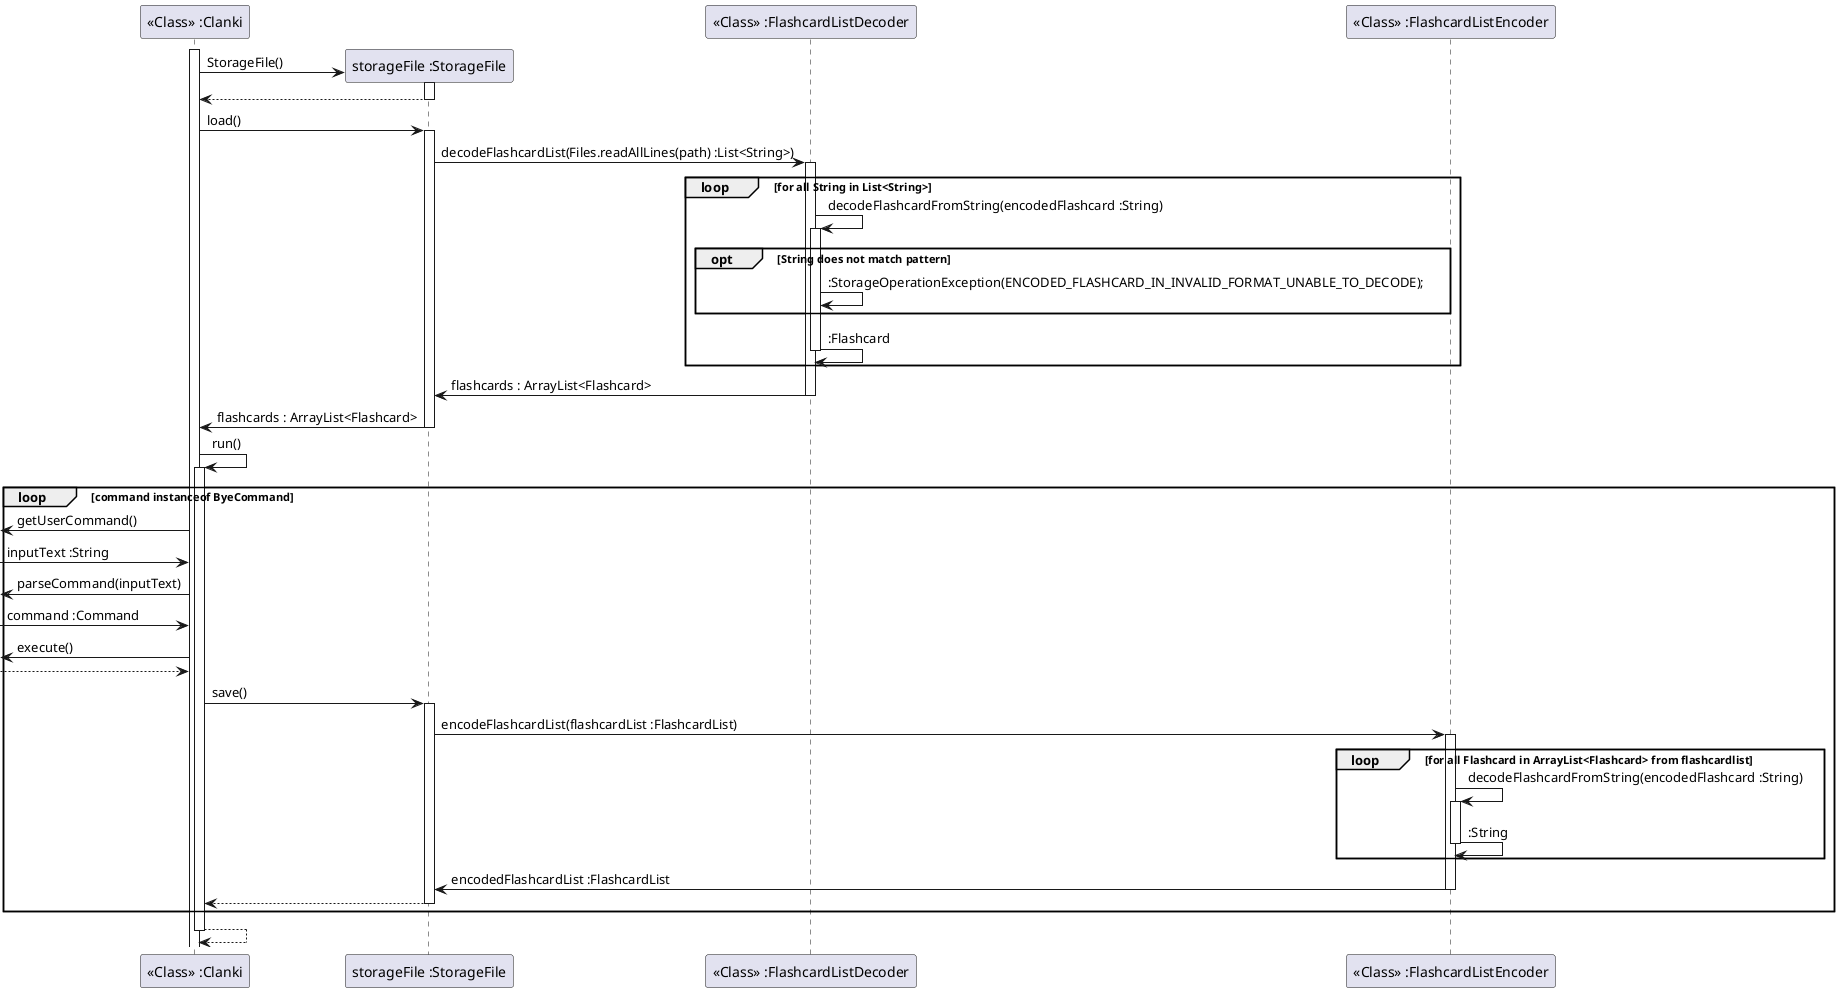 @startuml
participant "<<Class>> :Clanki" as Main
participant "storageFile :StorageFile" as Storage
participant "<<Class>> :FlashcardListDecoder" as Decoder
participant "<<Class>> :FlashcardListEncoder" as Encoder


activate Main
create Storage
Main -> Storage : StorageFile()
activate Storage
Storage --> Main
deactivate Storage

Main -> Storage : load()
activate Storage
Storage -> Decoder : decodeFlashcardList(Files.readAllLines(path) :List<String>)
activate Decoder
loop for all String in List<String>
    Decoder -> Decoder : decodeFlashcardFromString(encodedFlashcard :String)
    activate Decoder
    opt String does not match pattern
        Decoder -> Decoder :  :StorageOperationException(ENCODED_FLASHCARD_IN_INVALID_FORMAT_UNABLE_TO_DECODE);
        end
    Decoder -> Decoder :  :Flashcard
    deactivate Decoder
end
Decoder -> Storage : flashcards : ArrayList<Flashcard>
deactivate Decoder
Storage -> Main : flashcards : ArrayList<Flashcard>
deactivate Storage

Main -> Main : run()
activate Main
loop  command instanceof ByeCommand
    <- Main : getUserCommand()
    -> Main : inputText :String
    <- Main : parseCommand(inputText)
    -> Main : command :Command
    <- Main : execute()
    --> Main
    Main -> Storage : save()
    activate Storage
    Storage -> Encoder : encodeFlashcardList(flashcardList :FlashcardList)
    activate Encoder
    loop for all Flashcard in ArrayList<Flashcard> from flashcardlist
        Encoder -> Encoder : decodeFlashcardFromString(encodedFlashcard :String)
        activate Encoder
        Encoder -> Encoder : :String
        deactivate Encoder
    end
    Encoder -> Storage : encodedFlashcardList :FlashcardList
    deactivate Encoder
    Storage --> Main
    deactivate Storage
end
Main --> Main
deactivate Main






@enduml